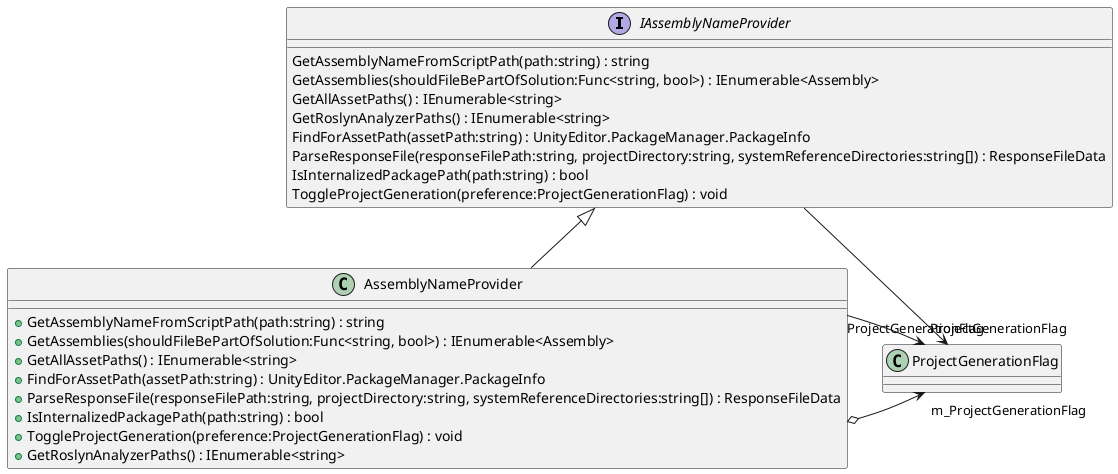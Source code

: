 @startuml
interface IAssemblyNameProvider {
    GetAssemblyNameFromScriptPath(path:string) : string
    GetAssemblies(shouldFileBePartOfSolution:Func<string, bool>) : IEnumerable<Assembly>
    GetAllAssetPaths() : IEnumerable<string>
    GetRoslynAnalyzerPaths() : IEnumerable<string>
    FindForAssetPath(assetPath:string) : UnityEditor.PackageManager.PackageInfo
    ParseResponseFile(responseFilePath:string, projectDirectory:string, systemReferenceDirectories:string[]) : ResponseFileData
    IsInternalizedPackagePath(path:string) : bool
    ToggleProjectGeneration(preference:ProjectGenerationFlag) : void
}
class AssemblyNameProvider {
    + GetAssemblyNameFromScriptPath(path:string) : string
    + GetAssemblies(shouldFileBePartOfSolution:Func<string, bool>) : IEnumerable<Assembly>
    + GetAllAssetPaths() : IEnumerable<string>
    + FindForAssetPath(assetPath:string) : UnityEditor.PackageManager.PackageInfo
    + ParseResponseFile(responseFilePath:string, projectDirectory:string, systemReferenceDirectories:string[]) : ResponseFileData
    + IsInternalizedPackagePath(path:string) : bool
    + ToggleProjectGeneration(preference:ProjectGenerationFlag) : void
    + GetRoslynAnalyzerPaths() : IEnumerable<string>
}
IAssemblyNameProvider --> "ProjectGenerationFlag" ProjectGenerationFlag
IAssemblyNameProvider <|-- AssemblyNameProvider
AssemblyNameProvider o-> "m_ProjectGenerationFlag" ProjectGenerationFlag
AssemblyNameProvider --> "ProjectGenerationFlag" ProjectGenerationFlag
@enduml
